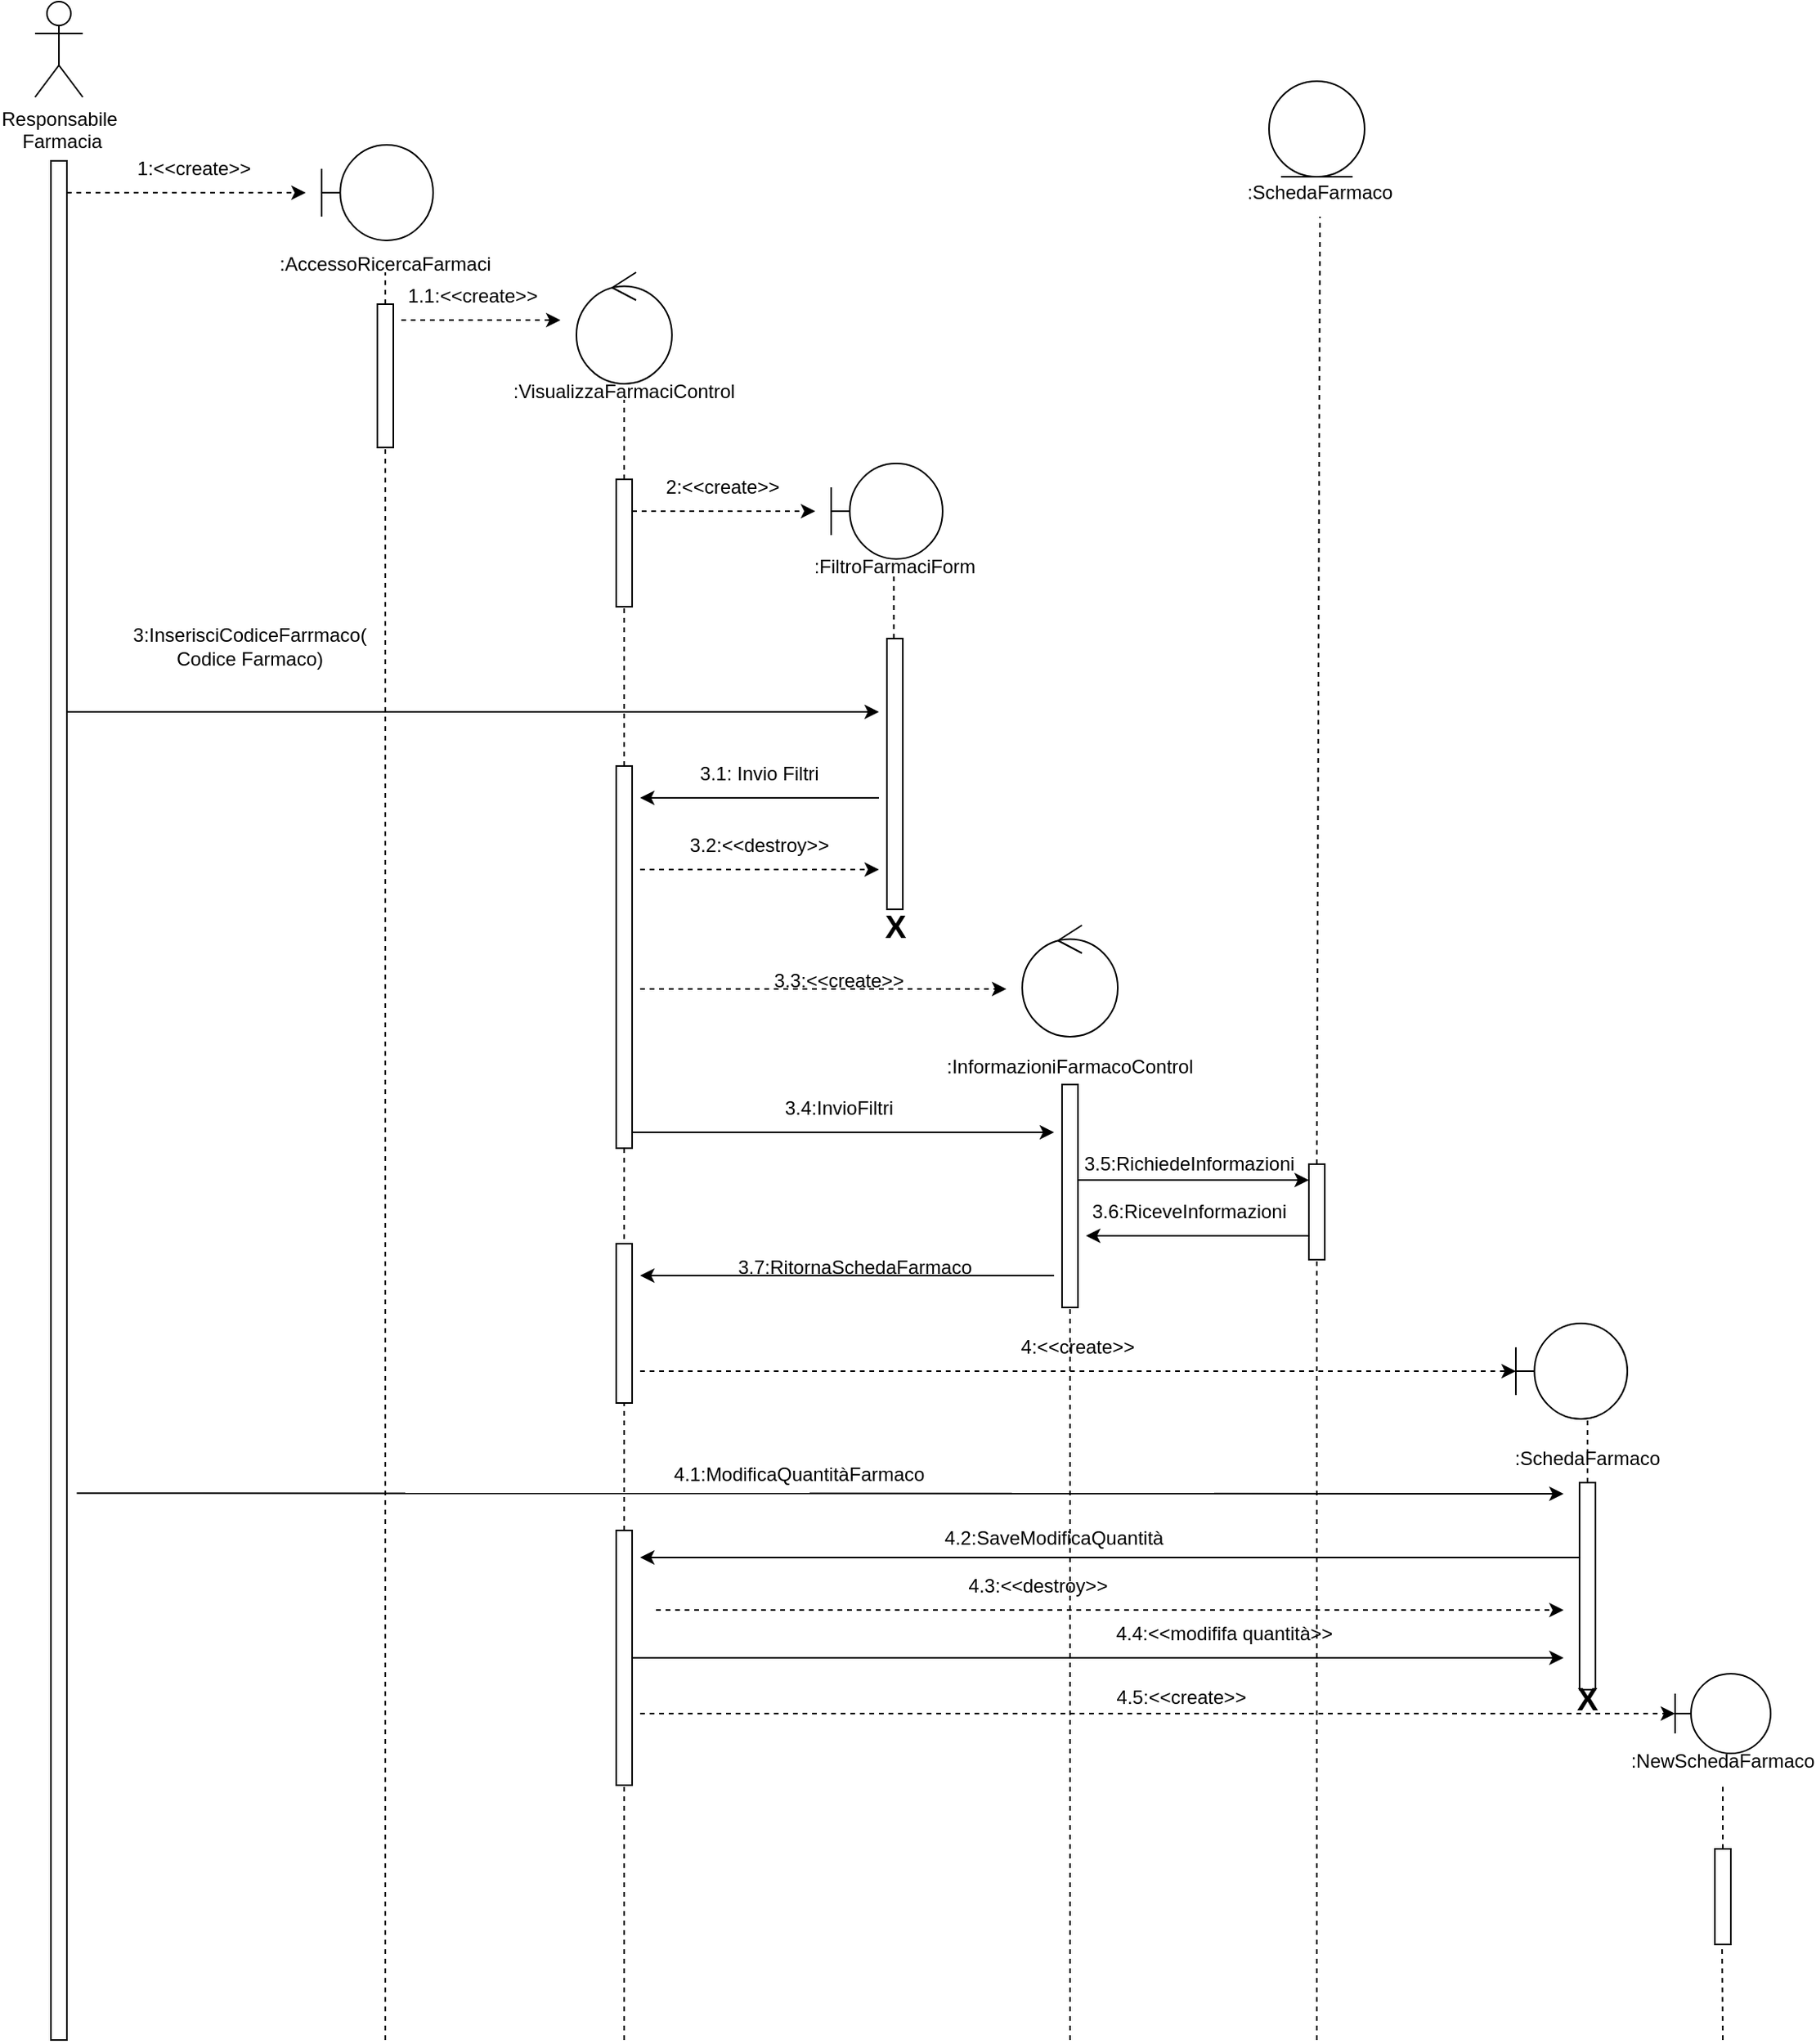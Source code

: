 <mxfile version="20.3.0" type="device"><diagram id="WtTuq8MX5ucUQFAOixi6" name="Pagina-1"><mxGraphModel dx="3422" dy="1603" grid="1" gridSize="10" guides="1" tooltips="1" connect="1" arrows="1" fold="1" page="1" pageScale="1" pageWidth="827" pageHeight="1169" math="0" shadow="0"><root><mxCell id="0"/><mxCell id="1" parent="0"/><mxCell id="VXVY2V64jatr-ZimjqS4-1" value="Responsabile&lt;br&gt;&amp;nbsp;Farmacia" style="shape=umlActor;verticalLabelPosition=bottom;verticalAlign=top;html=1;outlineConnect=0;" parent="1" vertex="1"><mxGeometry x="-800" y="40" width="30" height="60" as="geometry"/></mxCell><mxCell id="VXVY2V64jatr-ZimjqS4-2" value="" style="rounded=0;whiteSpace=wrap;html=1;" parent="1" vertex="1"><mxGeometry x="-790" y="140" width="10" height="1180" as="geometry"/></mxCell><mxCell id="VXVY2V64jatr-ZimjqS4-5" value="" style="endArrow=classic;dashed=1;html=1;rounded=0;endFill=1;" parent="1" edge="1"><mxGeometry width="50" height="50" relative="1" as="geometry"><mxPoint x="-780" y="160" as="sourcePoint"/><mxPoint x="-630" y="160" as="targetPoint"/></mxGeometry></mxCell><mxCell id="VXVY2V64jatr-ZimjqS4-6" value="1:&amp;lt;&amp;lt;create&amp;gt;&amp;gt;" style="text;html=1;strokeColor=none;fillColor=none;align=center;verticalAlign=middle;whiteSpace=wrap;rounded=0;" parent="1" vertex="1"><mxGeometry x="-760" y="130" width="120" height="30" as="geometry"/></mxCell><mxCell id="VXVY2V64jatr-ZimjqS4-10" value="" style="shape=umlBoundary;whiteSpace=wrap;html=1;" parent="1" vertex="1"><mxGeometry x="-620" y="130" width="70" height="60" as="geometry"/></mxCell><mxCell id="VXVY2V64jatr-ZimjqS4-11" value=":AccessoRicercaFarmaci" style="text;html=1;strokeColor=none;fillColor=none;align=center;verticalAlign=middle;whiteSpace=wrap;rounded=0;" parent="1" vertex="1"><mxGeometry x="-610" y="190" width="60" height="30" as="geometry"/></mxCell><mxCell id="VXVY2V64jatr-ZimjqS4-12" value="" style="endArrow=none;dashed=1;html=1;rounded=0;" parent="1" edge="1"><mxGeometry width="50" height="50" relative="1" as="geometry"><mxPoint x="-580" y="230" as="sourcePoint"/><mxPoint x="-580" y="210" as="targetPoint"/></mxGeometry></mxCell><mxCell id="VXVY2V64jatr-ZimjqS4-13" value="" style="rounded=0;whiteSpace=wrap;html=1;" parent="1" vertex="1"><mxGeometry x="-585" y="230" width="10" height="90" as="geometry"/></mxCell><mxCell id="VXVY2V64jatr-ZimjqS4-14" value="" style="endArrow=classic;dashed=1;html=1;rounded=0;endFill=1;" parent="1" edge="1"><mxGeometry width="50" height="50" relative="1" as="geometry"><mxPoint x="-570" y="240" as="sourcePoint"/><mxPoint x="-470" y="240" as="targetPoint"/></mxGeometry></mxCell><mxCell id="VXVY2V64jatr-ZimjqS4-15" value="1.1:&amp;lt;&amp;lt;create&amp;gt;&amp;gt;" style="text;html=1;strokeColor=none;fillColor=none;align=center;verticalAlign=middle;whiteSpace=wrap;rounded=0;" parent="1" vertex="1"><mxGeometry x="-570" y="210" width="90" height="30" as="geometry"/></mxCell><mxCell id="VXVY2V64jatr-ZimjqS4-16" value="" style="ellipse;shape=umlControl;whiteSpace=wrap;html=1;" parent="1" vertex="1"><mxGeometry x="-460" y="210" width="60" height="70" as="geometry"/></mxCell><mxCell id="VXVY2V64jatr-ZimjqS4-17" value=":VisualizzaFarmaciControl" style="text;html=1;strokeColor=none;fillColor=none;align=center;verticalAlign=middle;whiteSpace=wrap;rounded=0;" parent="1" vertex="1"><mxGeometry x="-460" y="270" width="60" height="30" as="geometry"/></mxCell><mxCell id="VXVY2V64jatr-ZimjqS4-18" value="" style="endArrow=none;dashed=1;html=1;rounded=0;" parent="1" edge="1"><mxGeometry width="50" height="50" relative="1" as="geometry"><mxPoint x="-430" y="340" as="sourcePoint"/><mxPoint x="-430" y="290" as="targetPoint"/></mxGeometry></mxCell><mxCell id="VXVY2V64jatr-ZimjqS4-19" value="" style="rounded=0;whiteSpace=wrap;html=1;" parent="1" vertex="1"><mxGeometry x="-435" y="340" width="10" height="80" as="geometry"/></mxCell><mxCell id="VXVY2V64jatr-ZimjqS4-20" value="" style="endArrow=classic;dashed=1;html=1;rounded=0;endFill=1;" parent="1" edge="1"><mxGeometry width="50" height="50" relative="1" as="geometry"><mxPoint x="-425" y="360" as="sourcePoint"/><mxPoint x="-310" y="360" as="targetPoint"/></mxGeometry></mxCell><mxCell id="VXVY2V64jatr-ZimjqS4-21" value="2:&amp;lt;&amp;lt;create&amp;gt;&amp;gt;" style="text;html=1;strokeColor=none;fillColor=none;align=center;verticalAlign=middle;whiteSpace=wrap;rounded=0;" parent="1" vertex="1"><mxGeometry x="-406" y="330" width="76" height="30" as="geometry"/></mxCell><mxCell id="VXVY2V64jatr-ZimjqS4-22" value="" style="shape=umlBoundary;whiteSpace=wrap;html=1;" parent="1" vertex="1"><mxGeometry x="-300" y="330" width="70" height="60" as="geometry"/></mxCell><mxCell id="VXVY2V64jatr-ZimjqS4-23" value=":FiltroFarmaciForm" style="text;html=1;strokeColor=none;fillColor=none;align=center;verticalAlign=middle;whiteSpace=wrap;rounded=0;" parent="1" vertex="1"><mxGeometry x="-290" y="380" width="60" height="30" as="geometry"/></mxCell><mxCell id="VXVY2V64jatr-ZimjqS4-24" value="" style="endArrow=none;dashed=1;html=1;rounded=0;entryX=0.5;entryY=1;entryDx=0;entryDy=0;" parent="1" target="VXVY2V64jatr-ZimjqS4-13" edge="1"><mxGeometry width="50" height="50" relative="1" as="geometry"><mxPoint x="-580" y="1320" as="sourcePoint"/><mxPoint x="-510" y="420" as="targetPoint"/></mxGeometry></mxCell><mxCell id="VXVY2V64jatr-ZimjqS4-25" value="" style="endArrow=none;dashed=1;html=1;rounded=0;" parent="1" edge="1"><mxGeometry width="50" height="50" relative="1" as="geometry"><mxPoint x="-430" y="520" as="sourcePoint"/><mxPoint x="-430" y="420" as="targetPoint"/></mxGeometry></mxCell><mxCell id="VXVY2V64jatr-ZimjqS4-26" value="" style="endArrow=classic;html=1;rounded=0;" parent="1" edge="1"><mxGeometry width="50" height="50" relative="1" as="geometry"><mxPoint x="-780" y="486" as="sourcePoint"/><mxPoint x="-270" y="486" as="targetPoint"/></mxGeometry></mxCell><mxCell id="VXVY2V64jatr-ZimjqS4-27" value="" style="endArrow=none;dashed=1;html=1;rounded=0;" parent="1" edge="1"><mxGeometry width="50" height="50" relative="1" as="geometry"><mxPoint x="-260.67" y="440" as="sourcePoint"/><mxPoint x="-260.67" y="400" as="targetPoint"/></mxGeometry></mxCell><mxCell id="VXVY2V64jatr-ZimjqS4-28" value="" style="rounded=0;whiteSpace=wrap;html=1;" parent="1" vertex="1"><mxGeometry x="-265" y="440" width="10" height="170" as="geometry"/></mxCell><mxCell id="VXVY2V64jatr-ZimjqS4-29" value="3:InserisciCodiceFarrmaco(&lt;br&gt;Codice Farmaco)" style="text;html=1;strokeColor=none;fillColor=none;align=center;verticalAlign=middle;whiteSpace=wrap;rounded=0;" parent="1" vertex="1"><mxGeometry x="-755" y="420" width="180" height="50" as="geometry"/></mxCell><mxCell id="VXVY2V64jatr-ZimjqS4-30" value="" style="endArrow=classic;html=1;rounded=0;" parent="1" edge="1"><mxGeometry width="50" height="50" relative="1" as="geometry"><mxPoint x="-270" y="540" as="sourcePoint"/><mxPoint x="-420" y="540" as="targetPoint"/></mxGeometry></mxCell><mxCell id="VXVY2V64jatr-ZimjqS4-31" value="" style="rounded=0;whiteSpace=wrap;html=1;" parent="1" vertex="1"><mxGeometry x="-435" y="520" width="10" height="240" as="geometry"/></mxCell><mxCell id="VXVY2V64jatr-ZimjqS4-34" value="3.1: Invio Filtri" style="text;html=1;strokeColor=none;fillColor=none;align=center;verticalAlign=middle;whiteSpace=wrap;rounded=0;" parent="1" vertex="1"><mxGeometry x="-390" y="510" width="90" height="30" as="geometry"/></mxCell><mxCell id="VXVY2V64jatr-ZimjqS4-35" value="" style="endArrow=classic;dashed=1;html=1;rounded=0;endFill=1;" parent="1" edge="1"><mxGeometry width="50" height="50" relative="1" as="geometry"><mxPoint x="-420" y="585" as="sourcePoint"/><mxPoint x="-270" y="585" as="targetPoint"/></mxGeometry></mxCell><mxCell id="VXVY2V64jatr-ZimjqS4-36" value="3.2:&amp;lt;&amp;lt;destroy&amp;gt;&amp;gt;" style="text;html=1;strokeColor=none;fillColor=none;align=center;verticalAlign=middle;whiteSpace=wrap;rounded=0;" parent="1" vertex="1"><mxGeometry x="-400" y="555" width="110" height="30" as="geometry"/></mxCell><mxCell id="VXVY2V64jatr-ZimjqS4-37" value="&lt;b&gt;&lt;font style=&quot;font-size: 20px;&quot;&gt;X&lt;/font&gt;&lt;/b&gt;" style="text;html=1;strokeColor=none;fillColor=none;align=center;verticalAlign=middle;whiteSpace=wrap;rounded=0;" parent="1" vertex="1"><mxGeometry x="-282.5" y="600" width="45" height="40" as="geometry"/></mxCell><mxCell id="VXVY2V64jatr-ZimjqS4-38" value="" style="endArrow=classic;dashed=1;html=1;rounded=0;fontSize=20;endFill=1;" parent="1" edge="1"><mxGeometry width="50" height="50" relative="1" as="geometry"><mxPoint x="-420" y="660" as="sourcePoint"/><mxPoint x="-190" y="660" as="targetPoint"/></mxGeometry></mxCell><mxCell id="VXVY2V64jatr-ZimjqS4-39" value="" style="ellipse;shape=umlControl;whiteSpace=wrap;html=1;fontSize=20;" parent="1" vertex="1"><mxGeometry x="-180" y="620" width="60" height="70" as="geometry"/></mxCell><mxCell id="VXVY2V64jatr-ZimjqS4-40" value="&lt;font style=&quot;font-size: 12px;&quot;&gt;:InformazioniFarmacoControl&lt;/font&gt;" style="text;html=1;strokeColor=none;fillColor=none;align=center;verticalAlign=middle;whiteSpace=wrap;rounded=0;fontSize=20;" parent="1" vertex="1"><mxGeometry x="-180" y="690" width="60" height="30" as="geometry"/></mxCell><mxCell id="VXVY2V64jatr-ZimjqS4-42" value="3.3:&amp;lt;&amp;lt;create&amp;gt;&amp;gt;" style="text;html=1;strokeColor=none;fillColor=none;align=center;verticalAlign=middle;whiteSpace=wrap;rounded=0;fontSize=12;" parent="1" vertex="1"><mxGeometry x="-340" y="640" width="90" height="30" as="geometry"/></mxCell><mxCell id="VXVY2V64jatr-ZimjqS4-44" value="" style="endArrow=classic;html=1;rounded=0;fontSize=12;" parent="1" edge="1"><mxGeometry width="50" height="50" relative="1" as="geometry"><mxPoint x="-425" y="750" as="sourcePoint"/><mxPoint x="-160" y="750" as="targetPoint"/></mxGeometry></mxCell><mxCell id="VXVY2V64jatr-ZimjqS4-45" value="" style="rounded=0;whiteSpace=wrap;html=1;fontSize=12;" parent="1" vertex="1"><mxGeometry x="-155" y="720" width="10" height="140" as="geometry"/></mxCell><mxCell id="VXVY2V64jatr-ZimjqS4-46" value="3.4:InvioFiltri" style="text;html=1;strokeColor=none;fillColor=none;align=center;verticalAlign=middle;whiteSpace=wrap;rounded=0;fontSize=12;" parent="1" vertex="1"><mxGeometry x="-325" y="720" width="60" height="30" as="geometry"/></mxCell><mxCell id="VXVY2V64jatr-ZimjqS4-47" value="" style="endArrow=classic;html=1;rounded=0;fontSize=12;entryX=0;entryY=0.167;entryDx=0;entryDy=0;entryPerimeter=0;" parent="1" target="VXVY2V64jatr-ZimjqS4-48" edge="1"><mxGeometry width="50" height="50" relative="1" as="geometry"><mxPoint x="-145" y="780" as="sourcePoint"/><mxPoint x="-30" y="780" as="targetPoint"/></mxGeometry></mxCell><mxCell id="VXVY2V64jatr-ZimjqS4-48" value="" style="rounded=0;whiteSpace=wrap;html=1;fontSize=12;" parent="1" vertex="1"><mxGeometry y="770" width="10" height="60" as="geometry"/></mxCell><mxCell id="VXVY2V64jatr-ZimjqS4-49" value="" style="endArrow=classic;html=1;rounded=0;fontSize=12;exitX=0;exitY=0.75;exitDx=0;exitDy=0;" parent="1" source="VXVY2V64jatr-ZimjqS4-48" edge="1"><mxGeometry width="50" height="50" relative="1" as="geometry"><mxPoint x="-270" y="870" as="sourcePoint"/><mxPoint x="-140" y="815" as="targetPoint"/></mxGeometry></mxCell><mxCell id="VXVY2V64jatr-ZimjqS4-50" value="3.5:RichiedeInformazioni" style="text;html=1;strokeColor=none;fillColor=none;align=center;verticalAlign=middle;whiteSpace=wrap;rounded=0;fontSize=12;" parent="1" vertex="1"><mxGeometry x="-90" y="760" width="30" height="20" as="geometry"/></mxCell><mxCell id="VXVY2V64jatr-ZimjqS4-51" value="3.6:RiceveInformazioni" style="text;html=1;strokeColor=none;fillColor=none;align=center;verticalAlign=middle;whiteSpace=wrap;rounded=0;fontSize=12;" parent="1" vertex="1"><mxGeometry x="-90" y="790" width="30" height="20" as="geometry"/></mxCell><mxCell id="VXVY2V64jatr-ZimjqS4-53" value="" style="ellipse;shape=umlEntity;whiteSpace=wrap;html=1;fontSize=12;" parent="1" vertex="1"><mxGeometry x="-25" y="90" width="60" height="60" as="geometry"/></mxCell><mxCell id="VXVY2V64jatr-ZimjqS4-54" value=":SchedaFarmaco" style="text;html=1;strokeColor=none;fillColor=none;align=center;verticalAlign=middle;whiteSpace=wrap;rounded=0;fontSize=12;" parent="1" vertex="1"><mxGeometry x="-23" y="145" width="60" height="30" as="geometry"/></mxCell><mxCell id="VXVY2V64jatr-ZimjqS4-59" value="" style="endArrow=none;dashed=1;html=1;rounded=0;fontSize=12;entryX=0.5;entryY=1;entryDx=0;entryDy=0;exitX=0.5;exitY=0;exitDx=0;exitDy=0;" parent="1" source="VXVY2V64jatr-ZimjqS4-48" target="VXVY2V64jatr-ZimjqS4-54" edge="1"><mxGeometry width="50" height="50" relative="1" as="geometry"><mxPoint x="-270" y="570" as="sourcePoint"/><mxPoint x="-220" y="520" as="targetPoint"/></mxGeometry></mxCell><mxCell id="VXVY2V64jatr-ZimjqS4-61" value="" style="rounded=0;whiteSpace=wrap;html=1;fontSize=12;" parent="1" vertex="1"><mxGeometry x="-435" y="820" width="10" height="100" as="geometry"/></mxCell><mxCell id="VXVY2V64jatr-ZimjqS4-62" value="" style="endArrow=classic;html=1;rounded=0;fontSize=12;" parent="1" edge="1"><mxGeometry width="50" height="50" relative="1" as="geometry"><mxPoint x="-160" y="840" as="sourcePoint"/><mxPoint x="-420" y="840" as="targetPoint"/></mxGeometry></mxCell><mxCell id="VXVY2V64jatr-ZimjqS4-63" value="3.7:RitornaSchedaFarmaco" style="text;html=1;strokeColor=none;fillColor=none;align=center;verticalAlign=middle;whiteSpace=wrap;rounded=0;fontSize=12;" parent="1" vertex="1"><mxGeometry x="-315" y="820" width="60" height="30" as="geometry"/></mxCell><mxCell id="VXVY2V64jatr-ZimjqS4-64" value="" style="endArrow=classic;dashed=1;html=1;rounded=0;fontSize=12;endFill=1;" parent="1" target="VXVY2V64jatr-ZimjqS4-65" edge="1"><mxGeometry width="50" height="50" relative="1" as="geometry"><mxPoint x="-420" y="900" as="sourcePoint"/><mxPoint x="130" y="900" as="targetPoint"/></mxGeometry></mxCell><mxCell id="VXVY2V64jatr-ZimjqS4-65" value="" style="shape=umlBoundary;whiteSpace=wrap;html=1;fontSize=12;" parent="1" vertex="1"><mxGeometry x="130" y="870" width="70" height="60" as="geometry"/></mxCell><mxCell id="VXVY2V64jatr-ZimjqS4-66" value=":SchedaFarmaco" style="text;html=1;strokeColor=none;fillColor=none;align=center;verticalAlign=middle;whiteSpace=wrap;rounded=0;fontSize=12;" parent="1" vertex="1"><mxGeometry x="145" y="940" width="60" height="30" as="geometry"/></mxCell><mxCell id="VXVY2V64jatr-ZimjqS4-67" value="" style="endArrow=none;dashed=1;html=1;rounded=0;fontSize=12;entryX=0.5;entryY=1;entryDx=0;entryDy=0;exitX=0.5;exitY=0;exitDx=0;exitDy=0;" parent="1" source="VXVY2V64jatr-ZimjqS4-68" target="VXVY2V64jatr-ZimjqS4-61" edge="1"><mxGeometry width="50" height="50" relative="1" as="geometry"><mxPoint x="-430" y="1000" as="sourcePoint"/><mxPoint x="-60" y="920" as="targetPoint"/></mxGeometry></mxCell><mxCell id="AFpCGofJwCUSzhFHYXJU-4" style="edgeStyle=orthogonalEdgeStyle;rounded=0;orthogonalLoop=1;jettySize=auto;html=1;exitX=1;exitY=0.5;exitDx=0;exitDy=0;" parent="1" source="VXVY2V64jatr-ZimjqS4-68" edge="1"><mxGeometry relative="1" as="geometry"><mxPoint x="160" y="1080" as="targetPoint"/></mxGeometry></mxCell><mxCell id="VXVY2V64jatr-ZimjqS4-68" value="" style="rounded=0;whiteSpace=wrap;html=1;fontSize=12;" parent="1" vertex="1"><mxGeometry x="-435" y="1000" width="10" height="160" as="geometry"/></mxCell><mxCell id="VXVY2V64jatr-ZimjqS4-70" value="" style="endArrow=classic;html=1;rounded=0;fontSize=12;exitX=1.62;exitY=0.709;exitDx=0;exitDy=0;exitPerimeter=0;" parent="1" source="VXVY2V64jatr-ZimjqS4-2" edge="1"><mxGeometry width="50" height="50" relative="1" as="geometry"><mxPoint x="-590" y="1060" as="sourcePoint"/><mxPoint x="160" y="977" as="targetPoint"/></mxGeometry></mxCell><mxCell id="VXVY2V64jatr-ZimjqS4-71" value="" style="rounded=0;whiteSpace=wrap;html=1;fontSize=12;" parent="1" vertex="1"><mxGeometry x="170" y="970" width="10" height="130" as="geometry"/></mxCell><mxCell id="VXVY2V64jatr-ZimjqS4-72" value="" style="endArrow=none;dashed=1;html=1;rounded=0;fontSize=12;exitX=0.5;exitY=0;exitDx=0;exitDy=0;exitPerimeter=0;" parent="1" source="VXVY2V64jatr-ZimjqS4-71" edge="1"><mxGeometry width="50" height="50" relative="1" as="geometry"><mxPoint x="125" y="980" as="sourcePoint"/><mxPoint x="175" y="930" as="targetPoint"/></mxGeometry></mxCell><mxCell id="VXVY2V64jatr-ZimjqS4-74" value="4:&amp;lt;&amp;lt;create&amp;gt;&amp;gt;" style="text;html=1;strokeColor=none;fillColor=none;align=center;verticalAlign=middle;whiteSpace=wrap;rounded=0;fontSize=12;" parent="1" vertex="1"><mxGeometry x="-220" y="870" width="150" height="30" as="geometry"/></mxCell><mxCell id="VXVY2V64jatr-ZimjqS4-76" value="4.1:ModificaQuantitàFarmaco" style="text;html=1;strokeColor=none;fillColor=none;align=center;verticalAlign=middle;whiteSpace=wrap;rounded=0;fontSize=12;" parent="1" vertex="1"><mxGeometry x="-350" y="950" width="60" height="30" as="geometry"/></mxCell><mxCell id="VXVY2V64jatr-ZimjqS4-77" value="" style="endArrow=classic;html=1;rounded=0;fontSize=12;" parent="1" edge="1"><mxGeometry width="50" height="50" relative="1" as="geometry"><mxPoint x="170" y="1017" as="sourcePoint"/><mxPoint x="-420" y="1017" as="targetPoint"/></mxGeometry></mxCell><mxCell id="VXVY2V64jatr-ZimjqS4-78" value="4.2:SaveModificaQuantità" style="text;html=1;strokeColor=none;fillColor=none;align=center;verticalAlign=middle;whiteSpace=wrap;rounded=0;fontSize=12;" parent="1" vertex="1"><mxGeometry x="-190" y="990" width="60" height="30" as="geometry"/></mxCell><mxCell id="VXVY2V64jatr-ZimjqS4-79" value="" style="endArrow=classic;dashed=1;html=1;rounded=0;fontSize=12;endFill=1;" parent="1" edge="1"><mxGeometry width="50" height="50" relative="1" as="geometry"><mxPoint x="-410" y="1050" as="sourcePoint"/><mxPoint x="160" y="1050" as="targetPoint"/></mxGeometry></mxCell><mxCell id="VXVY2V64jatr-ZimjqS4-80" value="4.3:&amp;lt;&amp;lt;destroy&amp;gt;&amp;gt;" style="text;html=1;strokeColor=none;fillColor=none;align=center;verticalAlign=middle;whiteSpace=wrap;rounded=0;fontSize=12;" parent="1" vertex="1"><mxGeometry x="-230" y="1020" width="120" height="30" as="geometry"/></mxCell><mxCell id="VXVY2V64jatr-ZimjqS4-81" value="X" style="text;html=1;strokeColor=none;fillColor=none;align=center;verticalAlign=middle;whiteSpace=wrap;rounded=0;fontSize=20;fontStyle=1" parent="1" vertex="1"><mxGeometry x="145" y="1090" width="60" height="30" as="geometry"/></mxCell><mxCell id="VXVY2V64jatr-ZimjqS4-82" value="" style="endArrow=classic;dashed=1;html=1;rounded=0;fontSize=20;endFill=1;" parent="1" target="VXVY2V64jatr-ZimjqS4-83" edge="1"><mxGeometry width="50" height="50" relative="1" as="geometry"><mxPoint x="-420" y="1115" as="sourcePoint"/><mxPoint x="250" y="1110" as="targetPoint"/></mxGeometry></mxCell><mxCell id="VXVY2V64jatr-ZimjqS4-83" value="" style="shape=umlBoundary;whiteSpace=wrap;html=1;fontSize=20;" parent="1" vertex="1"><mxGeometry x="230" y="1090" width="60" height="50" as="geometry"/></mxCell><mxCell id="VXVY2V64jatr-ZimjqS4-84" value=":NewSchedaFarmaco" style="text;html=1;strokeColor=none;fillColor=none;align=center;verticalAlign=middle;whiteSpace=wrap;rounded=0;fontSize=12;fontStyle=0" parent="1" vertex="1"><mxGeometry x="230" y="1130" width="60" height="30" as="geometry"/></mxCell><mxCell id="VXVY2V64jatr-ZimjqS4-85" value="" style="endArrow=none;dashed=1;html=1;rounded=0;fontSize=12;" parent="1" edge="1"><mxGeometry width="50" height="50" relative="1" as="geometry"><mxPoint x="260" y="1200" as="sourcePoint"/><mxPoint x="260" y="1160" as="targetPoint"/></mxGeometry></mxCell><mxCell id="VXVY2V64jatr-ZimjqS4-86" value="" style="rounded=0;whiteSpace=wrap;html=1;fontSize=12;" parent="1" vertex="1"><mxGeometry x="255" y="1200" width="10" height="60" as="geometry"/></mxCell><mxCell id="VXVY2V64jatr-ZimjqS4-87" value="" style="endArrow=none;dashed=1;html=1;rounded=0;fontSize=12;entryX=0.5;entryY=0;entryDx=0;entryDy=0;exitX=0.5;exitY=1;exitDx=0;exitDy=0;" parent="1" source="VXVY2V64jatr-ZimjqS4-31" target="VXVY2V64jatr-ZimjqS4-61" edge="1"><mxGeometry width="50" height="50" relative="1" as="geometry"><mxPoint x="-290" y="660" as="sourcePoint"/><mxPoint x="-240" y="610" as="targetPoint"/></mxGeometry></mxCell><mxCell id="VXVY2V64jatr-ZimjqS4-88" value="" style="endArrow=none;dashed=1;html=1;rounded=0;fontSize=12;entryX=0.5;entryY=1;entryDx=0;entryDy=0;" parent="1" target="VXVY2V64jatr-ZimjqS4-68" edge="1"><mxGeometry width="50" height="50" relative="1" as="geometry"><mxPoint x="-430" y="1320" as="sourcePoint"/><mxPoint x="-240" y="1210" as="targetPoint"/></mxGeometry></mxCell><mxCell id="VXVY2V64jatr-ZimjqS4-89" value="" style="endArrow=none;dashed=1;html=1;rounded=0;fontSize=12;entryX=0.5;entryY=1;entryDx=0;entryDy=0;" parent="1" edge="1"><mxGeometry width="50" height="50" relative="1" as="geometry"><mxPoint x="260" y="1320" as="sourcePoint"/><mxPoint x="259.5" y="1260" as="targetPoint"/></mxGeometry></mxCell><mxCell id="VXVY2V64jatr-ZimjqS4-90" value="" style="endArrow=none;dashed=1;html=1;rounded=0;fontSize=12;entryX=0.5;entryY=1;entryDx=0;entryDy=0;" parent="1" target="VXVY2V64jatr-ZimjqS4-45" edge="1"><mxGeometry width="50" height="50" relative="1" as="geometry"><mxPoint x="-150" y="1320" as="sourcePoint"/><mxPoint x="-210" y="910" as="targetPoint"/></mxGeometry></mxCell><mxCell id="VXVY2V64jatr-ZimjqS4-91" value="" style="endArrow=none;dashed=1;html=1;rounded=0;fontSize=12;entryX=0.5;entryY=1;entryDx=0;entryDy=0;" parent="1" target="VXVY2V64jatr-ZimjqS4-48" edge="1"><mxGeometry width="50" height="50" relative="1" as="geometry"><mxPoint x="5" y="1320" as="sourcePoint"/><mxPoint x="-140" y="870" as="targetPoint"/></mxGeometry></mxCell><mxCell id="VXVY2V64jatr-ZimjqS4-95" value="4.5:&amp;lt;&amp;lt;create&amp;gt;&amp;gt;" style="text;html=1;strokeColor=none;fillColor=none;align=center;verticalAlign=middle;whiteSpace=wrap;rounded=0;fontSize=12;" parent="1" vertex="1"><mxGeometry x="-145" y="1090" width="130" height="30" as="geometry"/></mxCell><mxCell id="AFpCGofJwCUSzhFHYXJU-5" value="4.4:&amp;lt;&amp;lt;modififa quantità&amp;gt;&amp;gt;" style="text;html=1;strokeColor=none;fillColor=none;align=center;verticalAlign=middle;whiteSpace=wrap;rounded=0;" parent="1" vertex="1"><mxGeometry x="-143" y="1050" width="180" height="30" as="geometry"/></mxCell></root></mxGraphModel></diagram></mxfile>